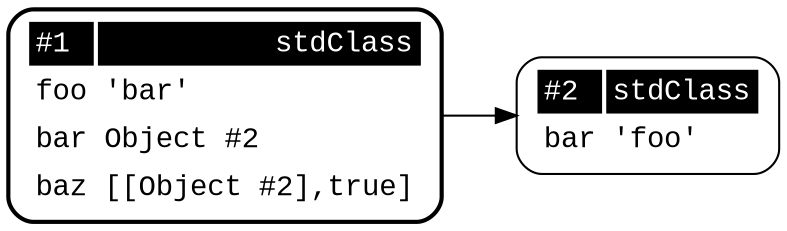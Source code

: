 digraph G {
    graph [fontsize=30 labelloc="t" label="" splines=true overlap=false rankdir = "LR"];
    ratio = auto;

    "object1" [style="filled,bold", penwidth="2", fillcolor="white", fontname="Courier New", shape="Mrecord", label=<<table border="0" cellborder="0" cellpadding="3" bgcolor="white"><tr><td bgcolor="black" align="left"><font color="white">#1</font></td><td bgcolor="black" align="right"><font color="white">stdClass</font></td></tr><tr><td align="left">foo</td><td align="left">'bar'</td></tr><tr><td align="left">bar</td><td align="left">Object #2</td></tr><tr><td align="left">baz</td><td align="left">[[Object #2],true]</td></tr></table>>];
    "object2" [style="filled,bold", penwidth="1", fillcolor="white", fontname="Courier New", shape="Mrecord", label=<<table border="0" cellborder="0" cellpadding="3" bgcolor="white"><tr><td bgcolor="black" align="left"><font color="white">#2</font></td><td bgcolor="black" align="right"><font color="white">stdClass</font></td></tr><tr><td align="left">bar</td><td align="left">'foo'</td></tr></table>>];

    object1 -> object2;
}
